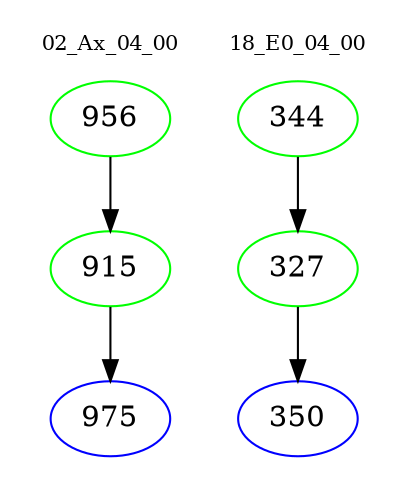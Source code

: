 digraph{
subgraph cluster_0 {
color = white
label = "02_Ax_04_00";
fontsize=10;
T0_956 [label="956", color="green"]
T0_956 -> T0_915 [color="black"]
T0_915 [label="915", color="green"]
T0_915 -> T0_975 [color="black"]
T0_975 [label="975", color="blue"]
}
subgraph cluster_1 {
color = white
label = "18_E0_04_00";
fontsize=10;
T1_344 [label="344", color="green"]
T1_344 -> T1_327 [color="black"]
T1_327 [label="327", color="green"]
T1_327 -> T1_350 [color="black"]
T1_350 [label="350", color="blue"]
}
}
